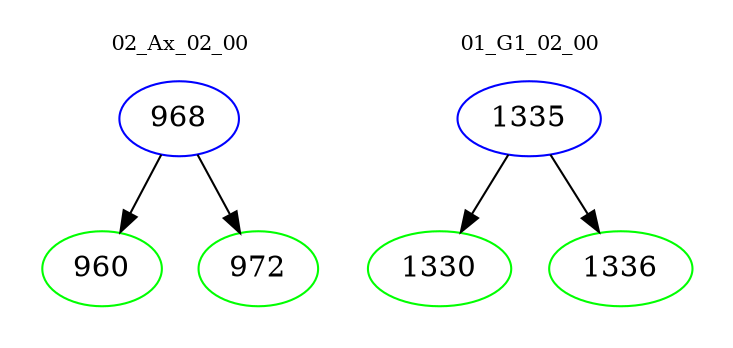 digraph{
subgraph cluster_0 {
color = white
label = "02_Ax_02_00";
fontsize=10;
T0_968 [label="968", color="blue"]
T0_968 -> T0_960 [color="black"]
T0_960 [label="960", color="green"]
T0_968 -> T0_972 [color="black"]
T0_972 [label="972", color="green"]
}
subgraph cluster_1 {
color = white
label = "01_G1_02_00";
fontsize=10;
T1_1335 [label="1335", color="blue"]
T1_1335 -> T1_1330 [color="black"]
T1_1330 [label="1330", color="green"]
T1_1335 -> T1_1336 [color="black"]
T1_1336 [label="1336", color="green"]
}
}
